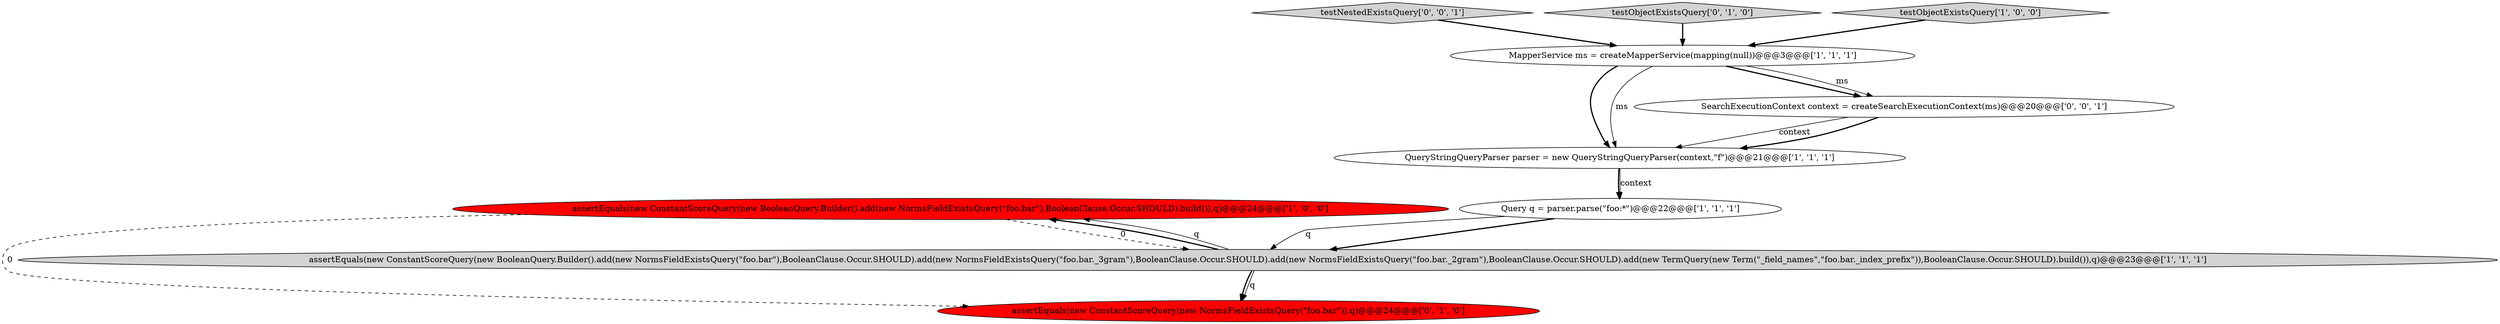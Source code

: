digraph {
6 [style = filled, label = "assertEquals(new ConstantScoreQuery(new NormsFieldExistsQuery(\"foo.bar\")),q)@@@24@@@['0', '1', '0']", fillcolor = red, shape = ellipse image = "AAA1AAABBB2BBB"];
4 [style = filled, label = "assertEquals(new ConstantScoreQuery(new BooleanQuery.Builder().add(new NormsFieldExistsQuery(\"foo.bar\"),BooleanClause.Occur.SHOULD).build()),q)@@@24@@@['1', '0', '0']", fillcolor = red, shape = ellipse image = "AAA1AAABBB1BBB"];
0 [style = filled, label = "assertEquals(new ConstantScoreQuery(new BooleanQuery.Builder().add(new NormsFieldExistsQuery(\"foo.bar\"),BooleanClause.Occur.SHOULD).add(new NormsFieldExistsQuery(\"foo.bar._3gram\"),BooleanClause.Occur.SHOULD).add(new NormsFieldExistsQuery(\"foo.bar._2gram\"),BooleanClause.Occur.SHOULD).add(new TermQuery(new Term(\"_field_names\",\"foo.bar._index_prefix\")),BooleanClause.Occur.SHOULD).build()),q)@@@23@@@['1', '1', '1']", fillcolor = lightgray, shape = ellipse image = "AAA0AAABBB1BBB"];
3 [style = filled, label = "QueryStringQueryParser parser = new QueryStringQueryParser(context,\"f\")@@@21@@@['1', '1', '1']", fillcolor = white, shape = ellipse image = "AAA0AAABBB1BBB"];
5 [style = filled, label = "MapperService ms = createMapperService(mapping(null))@@@3@@@['1', '1', '1']", fillcolor = white, shape = ellipse image = "AAA0AAABBB1BBB"];
1 [style = filled, label = "Query q = parser.parse(\"foo:*\")@@@22@@@['1', '1', '1']", fillcolor = white, shape = ellipse image = "AAA0AAABBB1BBB"];
8 [style = filled, label = "SearchExecutionContext context = createSearchExecutionContext(ms)@@@20@@@['0', '0', '1']", fillcolor = white, shape = ellipse image = "AAA0AAABBB3BBB"];
9 [style = filled, label = "testNestedExistsQuery['0', '0', '1']", fillcolor = lightgray, shape = diamond image = "AAA0AAABBB3BBB"];
7 [style = filled, label = "testObjectExistsQuery['0', '1', '0']", fillcolor = lightgray, shape = diamond image = "AAA0AAABBB2BBB"];
2 [style = filled, label = "testObjectExistsQuery['1', '0', '0']", fillcolor = lightgray, shape = diamond image = "AAA0AAABBB1BBB"];
9->5 [style = bold, label=""];
5->3 [style = bold, label=""];
4->0 [style = dashed, label="0"];
5->8 [style = bold, label=""];
7->5 [style = bold, label=""];
1->0 [style = solid, label="q"];
1->0 [style = bold, label=""];
3->1 [style = bold, label=""];
5->3 [style = solid, label="ms"];
4->6 [style = dashed, label="0"];
0->4 [style = bold, label=""];
0->6 [style = bold, label=""];
0->4 [style = solid, label="q"];
0->6 [style = solid, label="q"];
3->1 [style = solid, label="context"];
8->3 [style = solid, label="context"];
8->3 [style = bold, label=""];
2->5 [style = bold, label=""];
5->8 [style = solid, label="ms"];
}
